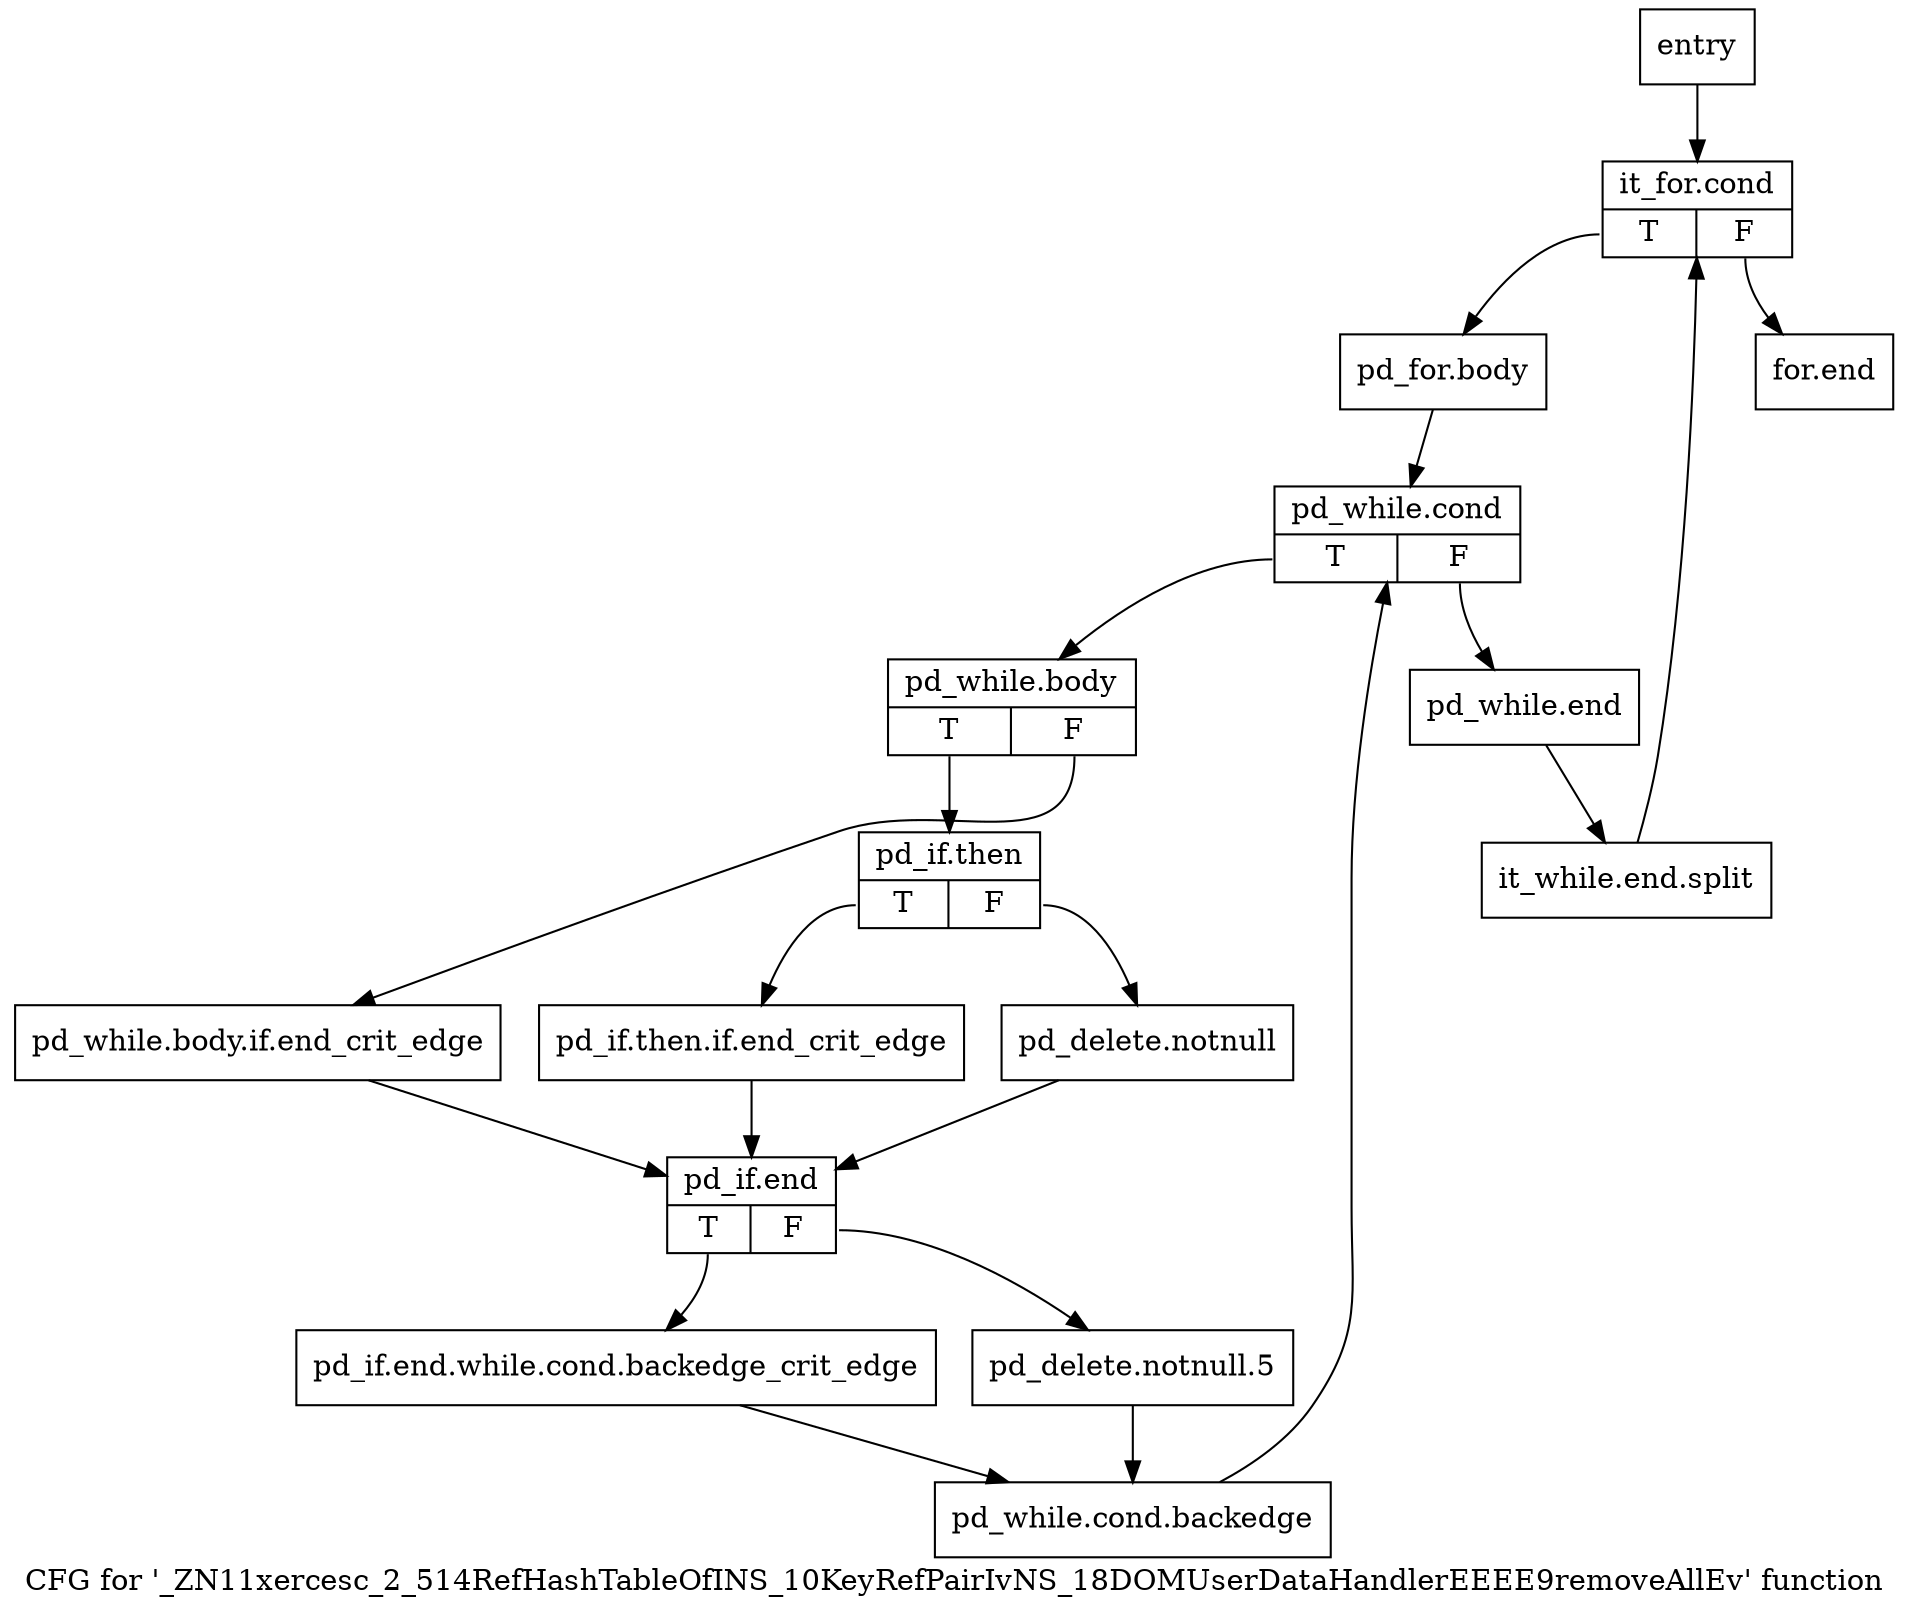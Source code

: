 digraph "CFG for '_ZN11xercesc_2_514RefHashTableOfINS_10KeyRefPairIvNS_18DOMUserDataHandlerEEEE9removeAllEv' function" {
	label="CFG for '_ZN11xercesc_2_514RefHashTableOfINS_10KeyRefPairIvNS_18DOMUserDataHandlerEEEE9removeAllEv' function";

	Node0x2a18280 [shape=record,label="{entry}"];
	Node0x2a18280 -> Node0x2a182d0;
	Node0x2a182d0 [shape=record,label="{it_for.cond|{<s0>T|<s1>F}}"];
	Node0x2a182d0:s0 -> Node0x2a18320;
	Node0x2a182d0:s1 -> Node0x2a186e0;
	Node0x2a18320 [shape=record,label="{pd_for.body}"];
	Node0x2a18320 -> Node0x2a18370;
	Node0x2a18370 [shape=record,label="{pd_while.cond|{<s0>T|<s1>F}}"];
	Node0x2a18370:s0 -> Node0x2a183c0;
	Node0x2a18370:s1 -> Node0x2a18690;
	Node0x2a183c0 [shape=record,label="{pd_while.body|{<s0>T|<s1>F}}"];
	Node0x2a183c0:s0 -> Node0x2a18460;
	Node0x2a183c0:s1 -> Node0x2a18410;
	Node0x2a18410 [shape=record,label="{pd_while.body.if.end_crit_edge}"];
	Node0x2a18410 -> Node0x2a18550;
	Node0x2a18460 [shape=record,label="{pd_if.then|{<s0>T|<s1>F}}"];
	Node0x2a18460:s0 -> Node0x2a184b0;
	Node0x2a18460:s1 -> Node0x2a18500;
	Node0x2a184b0 [shape=record,label="{pd_if.then.if.end_crit_edge}"];
	Node0x2a184b0 -> Node0x2a18550;
	Node0x2a18500 [shape=record,label="{pd_delete.notnull}"];
	Node0x2a18500 -> Node0x2a18550;
	Node0x2a18550 [shape=record,label="{pd_if.end|{<s0>T|<s1>F}}"];
	Node0x2a18550:s0 -> Node0x2a185a0;
	Node0x2a18550:s1 -> Node0x2a185f0;
	Node0x2a185a0 [shape=record,label="{pd_if.end.while.cond.backedge_crit_edge}"];
	Node0x2a185a0 -> Node0x2a18640;
	Node0x2a185f0 [shape=record,label="{pd_delete.notnull.5}"];
	Node0x2a185f0 -> Node0x2a18640;
	Node0x2a18640 [shape=record,label="{pd_while.cond.backedge}"];
	Node0x2a18640 -> Node0x2a18370;
	Node0x2a18690 [shape=record,label="{pd_while.end}"];
	Node0x2a18690 -> Node0xa5789d0;
	Node0xa5789d0 [shape=record,label="{it_while.end.split}"];
	Node0xa5789d0 -> Node0x2a182d0;
	Node0x2a186e0 [shape=record,label="{for.end}"];
}

